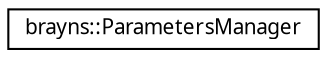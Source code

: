 digraph "Graphical Class Hierarchy"
{
  edge [fontname="Sans",fontsize="10",labelfontname="Sans",labelfontsize="10"];
  node [fontname="Sans",fontsize="10",shape=record];
  rankdir="LR";
  Node1 [label="brayns::ParametersManager",height=0.2,width=0.4,color="black", fillcolor="white", style="filled",URL="$classbrayns_1_1_parameters_manager.html",tooltip="Class managing all parameters registered by the application. "];
}
